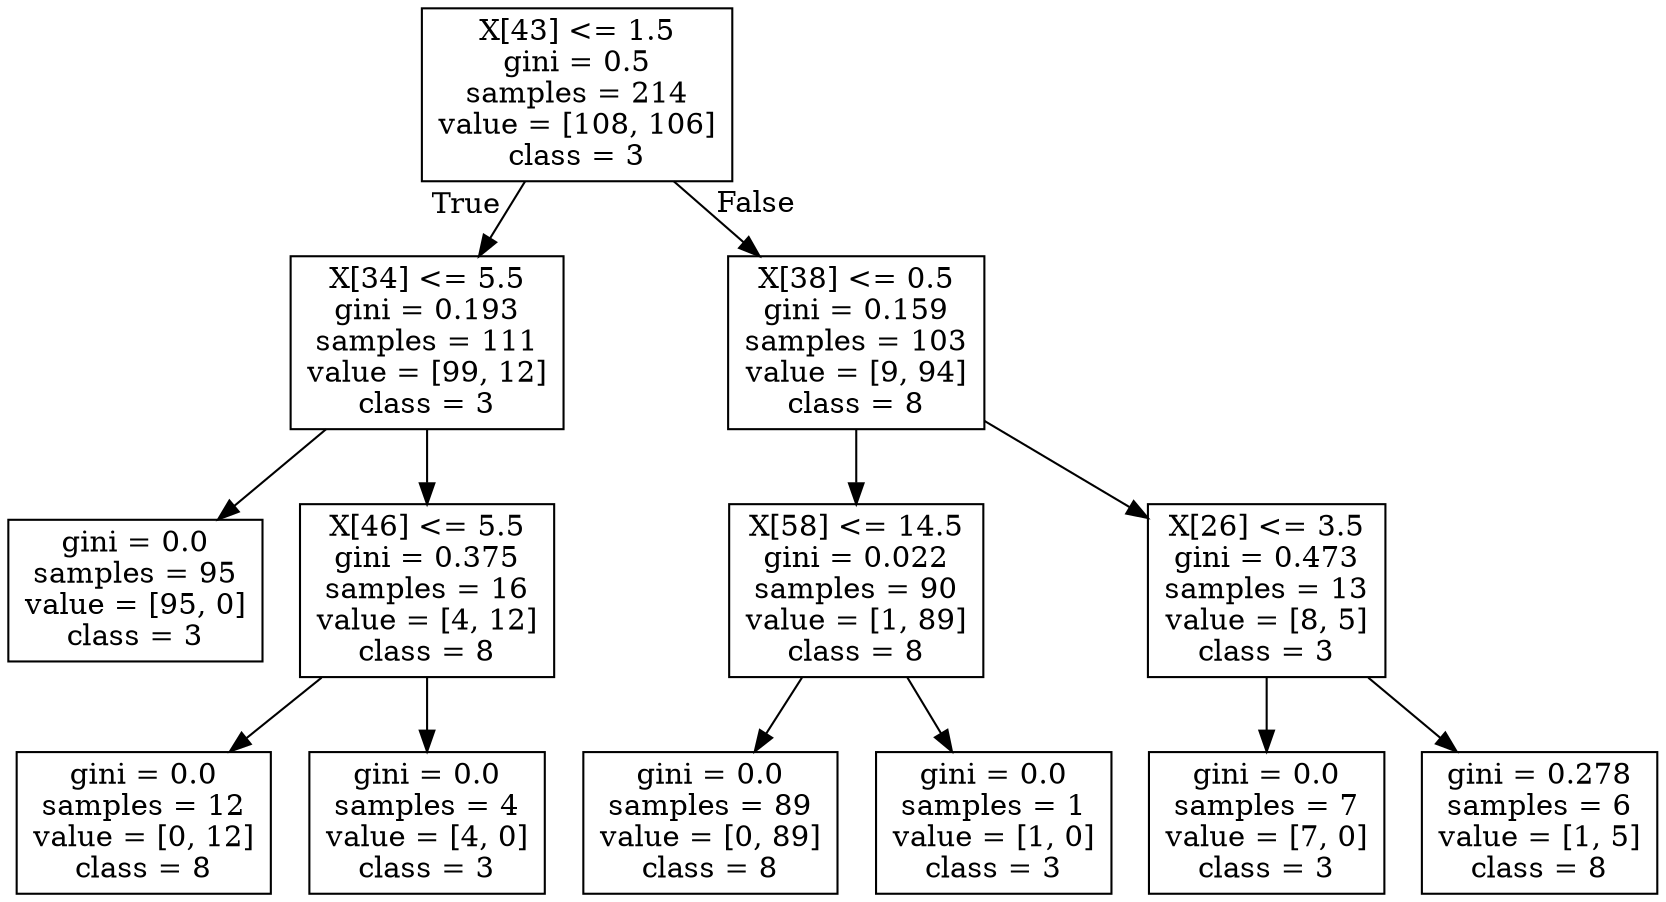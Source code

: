 digraph Tree {
node [shape=box] ;
0 [label="X[43] <= 1.5\ngini = 0.5\nsamples = 214\nvalue = [108, 106]\nclass = 3"] ;
1 [label="X[34] <= 5.5\ngini = 0.193\nsamples = 111\nvalue = [99, 12]\nclass = 3"] ;
0 -> 1 [labeldistance=2.5, labelangle=45, headlabel="True"] ;
2 [label="gini = 0.0\nsamples = 95\nvalue = [95, 0]\nclass = 3"] ;
1 -> 2 ;
3 [label="X[46] <= 5.5\ngini = 0.375\nsamples = 16\nvalue = [4, 12]\nclass = 8"] ;
1 -> 3 ;
4 [label="gini = 0.0\nsamples = 12\nvalue = [0, 12]\nclass = 8"] ;
3 -> 4 ;
5 [label="gini = 0.0\nsamples = 4\nvalue = [4, 0]\nclass = 3"] ;
3 -> 5 ;
6 [label="X[38] <= 0.5\ngini = 0.159\nsamples = 103\nvalue = [9, 94]\nclass = 8"] ;
0 -> 6 [labeldistance=2.5, labelangle=-45, headlabel="False"] ;
7 [label="X[58] <= 14.5\ngini = 0.022\nsamples = 90\nvalue = [1, 89]\nclass = 8"] ;
6 -> 7 ;
8 [label="gini = 0.0\nsamples = 89\nvalue = [0, 89]\nclass = 8"] ;
7 -> 8 ;
9 [label="gini = 0.0\nsamples = 1\nvalue = [1, 0]\nclass = 3"] ;
7 -> 9 ;
10 [label="X[26] <= 3.5\ngini = 0.473\nsamples = 13\nvalue = [8, 5]\nclass = 3"] ;
6 -> 10 ;
11 [label="gini = 0.0\nsamples = 7\nvalue = [7, 0]\nclass = 3"] ;
10 -> 11 ;
12 [label="gini = 0.278\nsamples = 6\nvalue = [1, 5]\nclass = 8"] ;
10 -> 12 ;
}